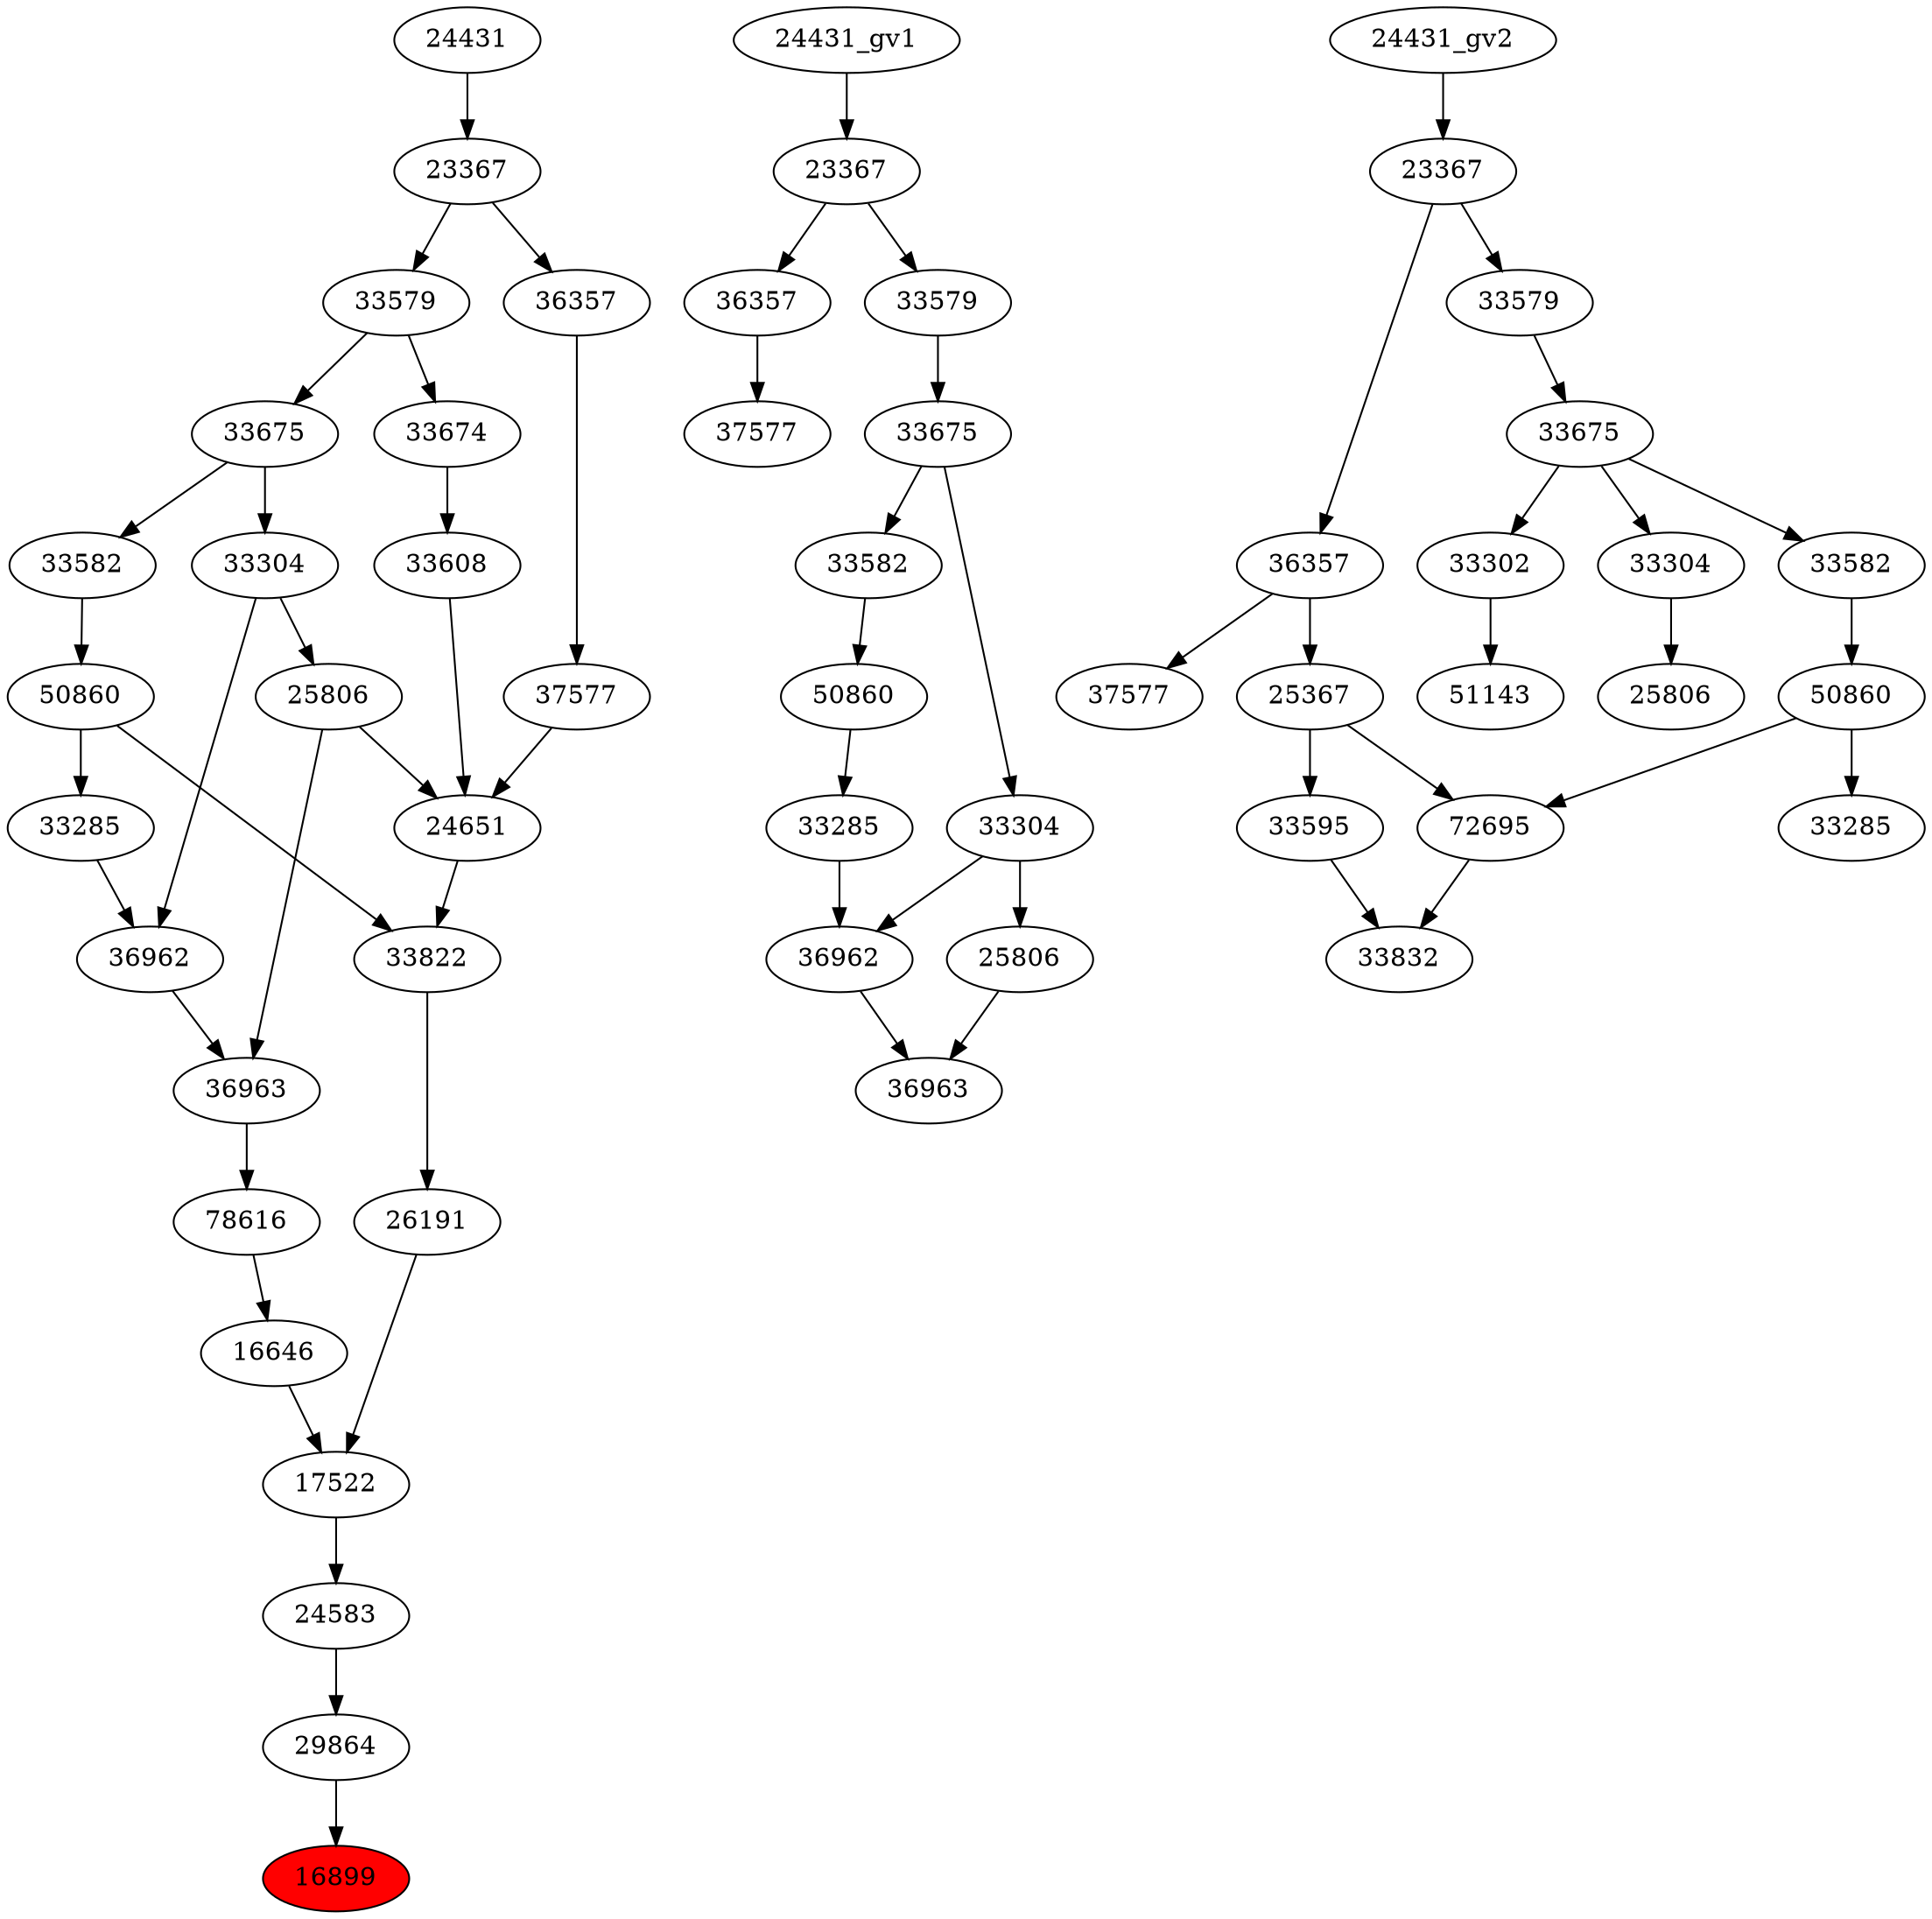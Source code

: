 strict digraph root {
	node [label="\N"];
	{
		node [fillcolor="",
			label="\N",
			style=""
		];
		16899		 [fillcolor=red,
			label=16899,
			style=filled];
		29864		 [label=29864];
		29864 -> 16899;
		24583		 [label=24583];
		24583 -> 29864;
		17522		 [label=17522];
		17522 -> 24583;
		16646		 [label=16646];
		16646 -> 17522;
		26191		 [label=26191];
		26191 -> 17522;
		78616		 [label=78616];
		78616 -> 16646;
		33822		 [label=33822];
		33822 -> 26191;
		36963		 [label=36963];
		36963 -> 78616;
		24651		 [label=24651];
		24651 -> 33822;
		50860		 [label=50860];
		50860 -> 33822;
		33285		 [label=33285];
		50860 -> 33285;
		36962		 [label=36962];
		36962 -> 36963;
		25806		 [label=25806];
		25806 -> 36963;
		25806 -> 24651;
		33608		 [label=33608];
		33608 -> 24651;
		37577		 [label=37577];
		37577 -> 24651;
		33582		 [label=33582];
		33582 -> 50860;
		33285 -> 36962;
		33304		 [label=33304];
		33304 -> 36962;
		33304 -> 25806;
		33674		 [label=33674];
		33674 -> 33608;
		36357		 [label=36357];
		36357 -> 37577;
		33675		 [label=33675];
		33675 -> 33582;
		33675 -> 33304;
		33579		 [label=33579];
		33579 -> 33674;
		33579 -> 33675;
		23367		 [label=23367];
		23367 -> 36357;
		23367 -> 33579;
		24431		 [label=24431];
		24431 -> 23367;
	}
	{
		node [label="\N"];
		"36963_gv1"		 [label=36963];
		"36962_gv1"		 [label=36962];
		"36962_gv1" -> "36963_gv1";
		"25806_gv1"		 [label=25806];
		"25806_gv1" -> "36963_gv1";
		"50860_gv1"		 [label=50860];
		"33285_gv1"		 [label=33285];
		"50860_gv1" -> "33285_gv1";
		"33582_gv1"		 [label=33582];
		"33582_gv1" -> "50860_gv1";
		"33285_gv1" -> "36962_gv1";
		"33304_gv1"		 [label=33304];
		"33304_gv1" -> "36962_gv1";
		"33304_gv1" -> "25806_gv1";
		"37577_gv1"		 [label=37577];
		"36357_gv1"		 [label=36357];
		"36357_gv1" -> "37577_gv1";
		"33675_gv1"		 [label=33675];
		"33675_gv1" -> "33582_gv1";
		"33675_gv1" -> "33304_gv1";
		"23367_gv1"		 [label=23367];
		"23367_gv1" -> "36357_gv1";
		"33579_gv1"		 [label=33579];
		"23367_gv1" -> "33579_gv1";
		"33579_gv1" -> "33675_gv1";
		"24431_gv1" -> "23367_gv1";
	}
	{
		node [label="\N"];
		51143		 [label=51143];
		33302		 [label=33302];
		33302 -> 51143;
		"33675_gv2"		 [label=33675];
		"33675_gv2" -> 33302;
		"33304_gv2"		 [label=33304];
		"33675_gv2" -> "33304_gv2";
		"33582_gv2"		 [label=33582];
		"33675_gv2" -> "33582_gv2";
		33832		 [label=33832];
		72695		 [label=72695];
		72695 -> 33832;
		33595		 [label=33595];
		33595 -> 33832;
		"25806_gv2"		 [label=25806];
		"33304_gv2" -> "25806_gv2";
		"37577_gv2"		 [label=37577];
		"36357_gv2"		 [label=36357];
		"36357_gv2" -> "37577_gv2";
		25367		 [label=25367];
		"36357_gv2" -> 25367;
		"33579_gv2"		 [label=33579];
		"33579_gv2" -> "33675_gv2";
		"33285_gv2"		 [label=33285];
		"50860_gv2"		 [label=50860];
		"50860_gv2" -> 72695;
		"50860_gv2" -> "33285_gv2";
		25367 -> 72695;
		25367 -> 33595;
		"23367_gv2"		 [label=23367];
		"23367_gv2" -> "36357_gv2";
		"23367_gv2" -> "33579_gv2";
		"33582_gv2" -> "50860_gv2";
		"24431_gv2" -> "23367_gv2";
	}
}
